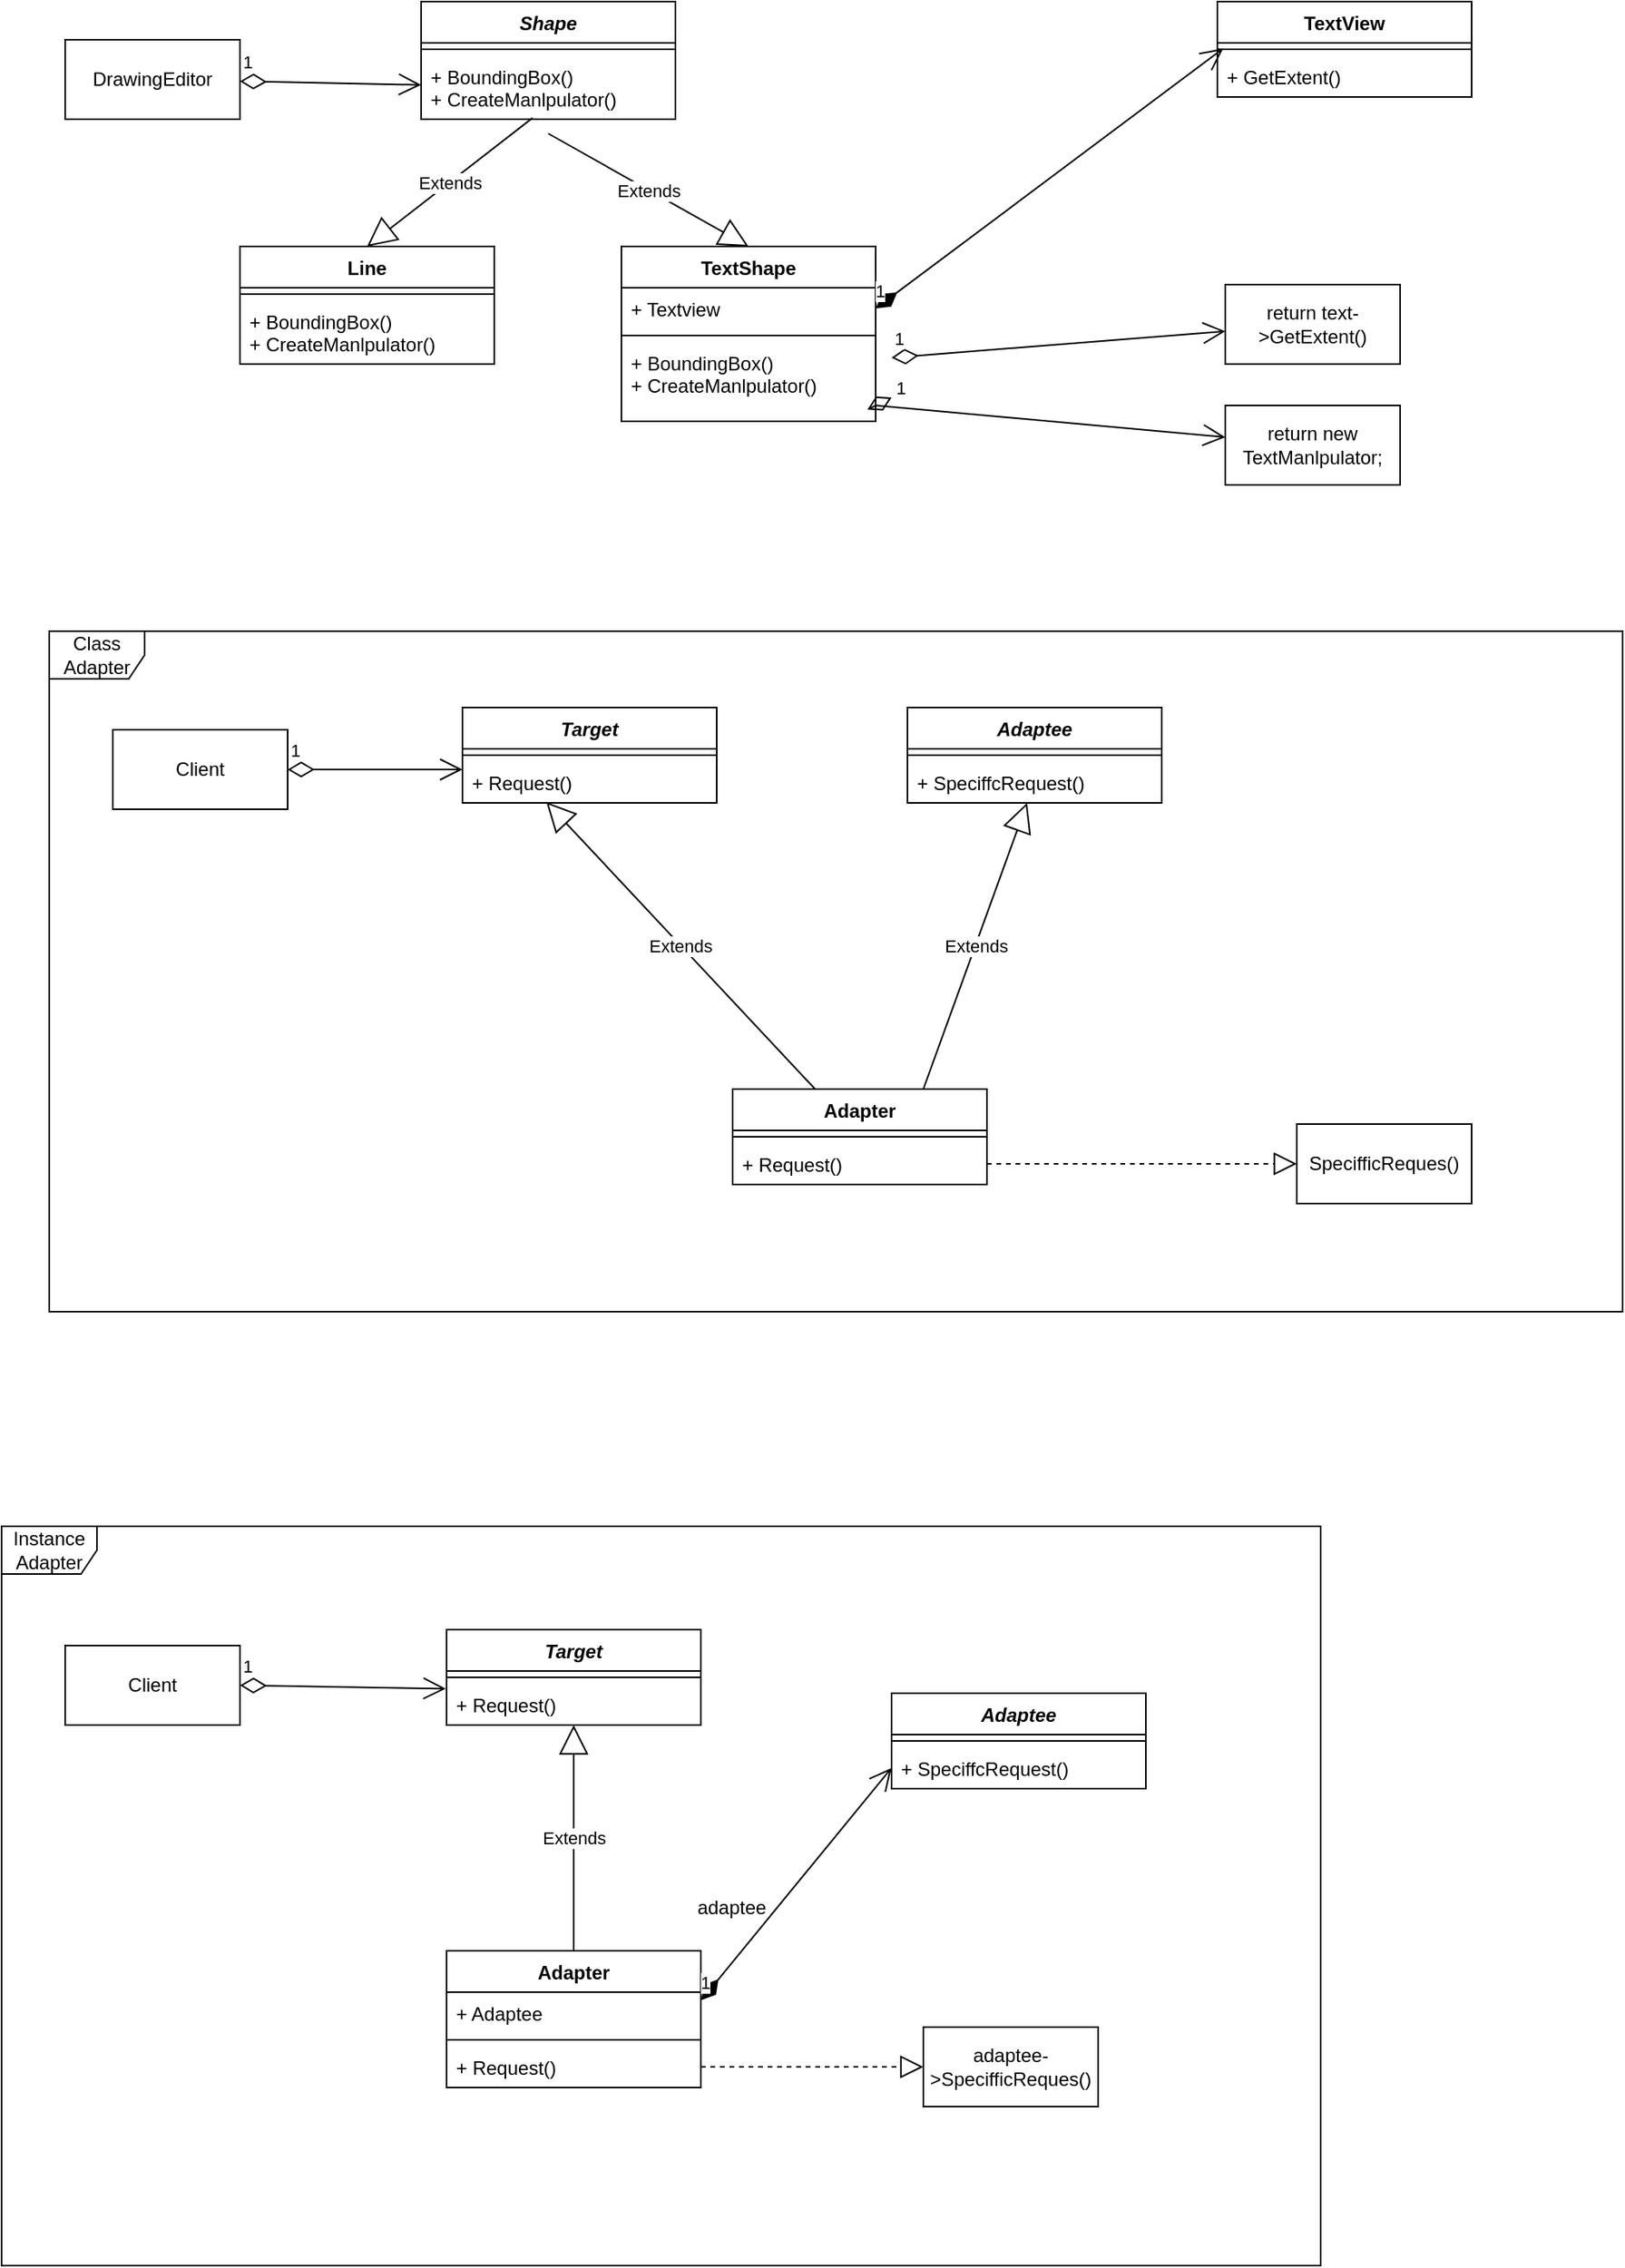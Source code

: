 <mxfile version="21.3.4" type="device">
  <diagram name="第 1 页" id="XPYbZQhi9mjwf-wilqzZ">
    <mxGraphModel dx="1728" dy="937" grid="1" gridSize="10" guides="1" tooltips="1" connect="1" arrows="1" fold="1" page="1" pageScale="1" pageWidth="827" pageHeight="1169" math="0" shadow="0">
      <root>
        <mxCell id="0" />
        <mxCell id="1" parent="0" />
        <mxCell id="UySVTstzkcOTc-2BHn4s-1" value="&lt;i&gt;Shape&lt;/i&gt;" style="swimlane;fontStyle=1;align=center;verticalAlign=top;childLayout=stackLayout;horizontal=1;startSize=26;horizontalStack=0;resizeParent=1;resizeParentMax=0;resizeLast=0;collapsible=1;marginBottom=0;whiteSpace=wrap;html=1;" vertex="1" parent="1">
          <mxGeometry x="334" y="496" width="160" height="74" as="geometry" />
        </mxCell>
        <mxCell id="UySVTstzkcOTc-2BHn4s-3" value="" style="line;strokeWidth=1;fillColor=none;align=left;verticalAlign=middle;spacingTop=-1;spacingLeft=3;spacingRight=3;rotatable=0;labelPosition=right;points=[];portConstraint=eastwest;strokeColor=inherit;" vertex="1" parent="UySVTstzkcOTc-2BHn4s-1">
          <mxGeometry y="26" width="160" height="8" as="geometry" />
        </mxCell>
        <mxCell id="UySVTstzkcOTc-2BHn4s-4" value="+ BoundingBox()&lt;br&gt;+ CreateManlpulator()" style="text;strokeColor=none;fillColor=none;align=left;verticalAlign=top;spacingLeft=4;spacingRight=4;overflow=hidden;rotatable=0;points=[[0,0.5],[1,0.5]];portConstraint=eastwest;whiteSpace=wrap;html=1;" vertex="1" parent="UySVTstzkcOTc-2BHn4s-1">
          <mxGeometry y="34" width="160" height="40" as="geometry" />
        </mxCell>
        <mxCell id="UySVTstzkcOTc-2BHn4s-5" value="DrawingEditor&lt;br&gt;" style="html=1;whiteSpace=wrap;" vertex="1" parent="1">
          <mxGeometry x="110" y="520" width="110" height="50" as="geometry" />
        </mxCell>
        <mxCell id="UySVTstzkcOTc-2BHn4s-6" value="1" style="endArrow=open;html=1;endSize=12;startArrow=diamondThin;startSize=14;startFill=0;align=left;verticalAlign=bottom;rounded=0;" edge="1" parent="1" source="UySVTstzkcOTc-2BHn4s-5" target="UySVTstzkcOTc-2BHn4s-4">
          <mxGeometry x="-1" y="3" relative="1" as="geometry">
            <mxPoint x="180" y="670" as="sourcePoint" />
            <mxPoint x="340" y="670" as="targetPoint" />
          </mxGeometry>
        </mxCell>
        <mxCell id="UySVTstzkcOTc-2BHn4s-7" value="Line" style="swimlane;fontStyle=1;align=center;verticalAlign=top;childLayout=stackLayout;horizontal=1;startSize=26;horizontalStack=0;resizeParent=1;resizeParentMax=0;resizeLast=0;collapsible=1;marginBottom=0;whiteSpace=wrap;html=1;" vertex="1" parent="1">
          <mxGeometry x="220" y="650" width="160" height="74" as="geometry" />
        </mxCell>
        <mxCell id="UySVTstzkcOTc-2BHn4s-9" value="" style="line;strokeWidth=1;fillColor=none;align=left;verticalAlign=middle;spacingTop=-1;spacingLeft=3;spacingRight=3;rotatable=0;labelPosition=right;points=[];portConstraint=eastwest;strokeColor=inherit;" vertex="1" parent="UySVTstzkcOTc-2BHn4s-7">
          <mxGeometry y="26" width="160" height="8" as="geometry" />
        </mxCell>
        <mxCell id="UySVTstzkcOTc-2BHn4s-10" value="+ BoundingBox()&lt;br&gt;+ CreateManlpulator()" style="text;strokeColor=none;fillColor=none;align=left;verticalAlign=top;spacingLeft=4;spacingRight=4;overflow=hidden;rotatable=0;points=[[0,0.5],[1,0.5]];portConstraint=eastwest;whiteSpace=wrap;html=1;" vertex="1" parent="UySVTstzkcOTc-2BHn4s-7">
          <mxGeometry y="34" width="160" height="40" as="geometry" />
        </mxCell>
        <mxCell id="UySVTstzkcOTc-2BHn4s-11" value="Extends" style="endArrow=block;endSize=16;endFill=0;html=1;rounded=0;entryX=0.5;entryY=0;entryDx=0;entryDy=0;exitX=0.438;exitY=0.98;exitDx=0;exitDy=0;exitPerimeter=0;" edge="1" parent="1" source="UySVTstzkcOTc-2BHn4s-4" target="UySVTstzkcOTc-2BHn4s-7">
          <mxGeometry width="160" relative="1" as="geometry">
            <mxPoint x="470" y="660" as="sourcePoint" />
            <mxPoint x="630" y="660" as="targetPoint" />
          </mxGeometry>
        </mxCell>
        <mxCell id="UySVTstzkcOTc-2BHn4s-12" value="TextShape&lt;br&gt;" style="swimlane;fontStyle=1;align=center;verticalAlign=top;childLayout=stackLayout;horizontal=1;startSize=26;horizontalStack=0;resizeParent=1;resizeParentMax=0;resizeLast=0;collapsible=1;marginBottom=0;whiteSpace=wrap;html=1;" vertex="1" parent="1">
          <mxGeometry x="460" y="650" width="160" height="110" as="geometry" />
        </mxCell>
        <mxCell id="UySVTstzkcOTc-2BHn4s-13" value="+ Textview" style="text;strokeColor=none;fillColor=none;align=left;verticalAlign=top;spacingLeft=4;spacingRight=4;overflow=hidden;rotatable=0;points=[[0,0.5],[1,0.5]];portConstraint=eastwest;whiteSpace=wrap;html=1;" vertex="1" parent="UySVTstzkcOTc-2BHn4s-12">
          <mxGeometry y="26" width="160" height="26" as="geometry" />
        </mxCell>
        <mxCell id="UySVTstzkcOTc-2BHn4s-14" value="" style="line;strokeWidth=1;fillColor=none;align=left;verticalAlign=middle;spacingTop=-1;spacingLeft=3;spacingRight=3;rotatable=0;labelPosition=right;points=[];portConstraint=eastwest;strokeColor=inherit;" vertex="1" parent="UySVTstzkcOTc-2BHn4s-12">
          <mxGeometry y="52" width="160" height="8" as="geometry" />
        </mxCell>
        <mxCell id="UySVTstzkcOTc-2BHn4s-15" value="+ BoundingBox()&lt;br&gt;+ CreateManlpulator()" style="text;strokeColor=none;fillColor=none;align=left;verticalAlign=top;spacingLeft=4;spacingRight=4;overflow=hidden;rotatable=0;points=[[0,0.5],[1,0.5]];portConstraint=eastwest;whiteSpace=wrap;html=1;" vertex="1" parent="UySVTstzkcOTc-2BHn4s-12">
          <mxGeometry y="60" width="160" height="50" as="geometry" />
        </mxCell>
        <mxCell id="UySVTstzkcOTc-2BHn4s-16" value="Extends" style="endArrow=block;endSize=16;endFill=0;html=1;rounded=0;entryX=0.5;entryY=0;entryDx=0;entryDy=0;exitX=0.438;exitY=0.98;exitDx=0;exitDy=0;exitPerimeter=0;" edge="1" parent="1" target="UySVTstzkcOTc-2BHn4s-12">
          <mxGeometry width="160" relative="1" as="geometry">
            <mxPoint x="414" y="579" as="sourcePoint" />
            <mxPoint x="310" y="660" as="targetPoint" />
          </mxGeometry>
        </mxCell>
        <mxCell id="UySVTstzkcOTc-2BHn4s-17" value="TextView" style="swimlane;fontStyle=1;align=center;verticalAlign=top;childLayout=stackLayout;horizontal=1;startSize=26;horizontalStack=0;resizeParent=1;resizeParentMax=0;resizeLast=0;collapsible=1;marginBottom=0;whiteSpace=wrap;html=1;" vertex="1" parent="1">
          <mxGeometry x="835" y="496" width="160" height="60" as="geometry" />
        </mxCell>
        <mxCell id="UySVTstzkcOTc-2BHn4s-19" value="" style="line;strokeWidth=1;fillColor=none;align=left;verticalAlign=middle;spacingTop=-1;spacingLeft=3;spacingRight=3;rotatable=0;labelPosition=right;points=[];portConstraint=eastwest;strokeColor=inherit;" vertex="1" parent="UySVTstzkcOTc-2BHn4s-17">
          <mxGeometry y="26" width="160" height="8" as="geometry" />
        </mxCell>
        <mxCell id="UySVTstzkcOTc-2BHn4s-20" value="+ GetExtent()" style="text;strokeColor=none;fillColor=none;align=left;verticalAlign=top;spacingLeft=4;spacingRight=4;overflow=hidden;rotatable=0;points=[[0,0.5],[1,0.5]];portConstraint=eastwest;whiteSpace=wrap;html=1;" vertex="1" parent="UySVTstzkcOTc-2BHn4s-17">
          <mxGeometry y="34" width="160" height="26" as="geometry" />
        </mxCell>
        <mxCell id="UySVTstzkcOTc-2BHn4s-21" value="1" style="endArrow=open;html=1;endSize=12;startArrow=diamondThin;startSize=14;startFill=1;align=left;verticalAlign=bottom;rounded=0;exitX=1;exitY=0.5;exitDx=0;exitDy=0;entryX=0.023;entryY=-0.173;entryDx=0;entryDy=0;entryPerimeter=0;" edge="1" parent="1" source="UySVTstzkcOTc-2BHn4s-13" target="UySVTstzkcOTc-2BHn4s-20">
          <mxGeometry x="-1" y="3" relative="1" as="geometry">
            <mxPoint x="810" y="740" as="sourcePoint" />
            <mxPoint x="970" y="740" as="targetPoint" />
          </mxGeometry>
        </mxCell>
        <mxCell id="UySVTstzkcOTc-2BHn4s-22" value="1" style="endArrow=open;html=1;endSize=12;startArrow=diamondThin;startSize=14;startFill=0;align=left;verticalAlign=bottom;rounded=0;" edge="1" parent="1" target="UySVTstzkcOTc-2BHn4s-24">
          <mxGeometry x="-1" y="3" relative="1" as="geometry">
            <mxPoint x="630" y="720" as="sourcePoint" />
            <mxPoint x="810" y="704.58" as="targetPoint" />
          </mxGeometry>
        </mxCell>
        <mxCell id="UySVTstzkcOTc-2BHn4s-23" value="1" style="endArrow=open;html=1;endSize=12;startArrow=diamondThin;startSize=14;startFill=0;align=left;verticalAlign=bottom;rounded=0;" edge="1" parent="1" target="UySVTstzkcOTc-2BHn4s-25">
          <mxGeometry x="-1" y="3" relative="1" as="geometry">
            <mxPoint x="630" y="745" as="sourcePoint" />
            <mxPoint x="830" y="760" as="targetPoint" />
            <Array as="points">
              <mxPoint x="620" y="750" />
            </Array>
          </mxGeometry>
        </mxCell>
        <mxCell id="UySVTstzkcOTc-2BHn4s-24" value="return text-&amp;gt;GetExtent()" style="html=1;whiteSpace=wrap;" vertex="1" parent="1">
          <mxGeometry x="840" y="674" width="110" height="50" as="geometry" />
        </mxCell>
        <mxCell id="UySVTstzkcOTc-2BHn4s-25" value="return new TextManlpulator;" style="html=1;whiteSpace=wrap;" vertex="1" parent="1">
          <mxGeometry x="840" y="750" width="110" height="50" as="geometry" />
        </mxCell>
        <mxCell id="UySVTstzkcOTc-2BHn4s-28" value="Client" style="html=1;whiteSpace=wrap;" vertex="1" parent="1">
          <mxGeometry x="140" y="954" width="110" height="50" as="geometry" />
        </mxCell>
        <mxCell id="UySVTstzkcOTc-2BHn4s-30" value="&lt;i&gt;Target&lt;/i&gt;" style="swimlane;fontStyle=1;align=center;verticalAlign=top;childLayout=stackLayout;horizontal=1;startSize=26;horizontalStack=0;resizeParent=1;resizeParentMax=0;resizeLast=0;collapsible=1;marginBottom=0;whiteSpace=wrap;html=1;" vertex="1" parent="1">
          <mxGeometry x="360" y="940" width="160" height="60" as="geometry" />
        </mxCell>
        <mxCell id="UySVTstzkcOTc-2BHn4s-32" value="" style="line;strokeWidth=1;fillColor=none;align=left;verticalAlign=middle;spacingTop=-1;spacingLeft=3;spacingRight=3;rotatable=0;labelPosition=right;points=[];portConstraint=eastwest;strokeColor=inherit;" vertex="1" parent="UySVTstzkcOTc-2BHn4s-30">
          <mxGeometry y="26" width="160" height="8" as="geometry" />
        </mxCell>
        <mxCell id="UySVTstzkcOTc-2BHn4s-33" value="+ Request()" style="text;strokeColor=none;fillColor=none;align=left;verticalAlign=top;spacingLeft=4;spacingRight=4;overflow=hidden;rotatable=0;points=[[0,0.5],[1,0.5]];portConstraint=eastwest;whiteSpace=wrap;html=1;" vertex="1" parent="UySVTstzkcOTc-2BHn4s-30">
          <mxGeometry y="34" width="160" height="26" as="geometry" />
        </mxCell>
        <mxCell id="UySVTstzkcOTc-2BHn4s-34" value="&lt;i&gt;Adaptee&lt;/i&gt;" style="swimlane;fontStyle=1;align=center;verticalAlign=top;childLayout=stackLayout;horizontal=1;startSize=26;horizontalStack=0;resizeParent=1;resizeParentMax=0;resizeLast=0;collapsible=1;marginBottom=0;whiteSpace=wrap;html=1;" vertex="1" parent="1">
          <mxGeometry x="640" y="940" width="160" height="60" as="geometry" />
        </mxCell>
        <mxCell id="UySVTstzkcOTc-2BHn4s-36" value="" style="line;strokeWidth=1;fillColor=none;align=left;verticalAlign=middle;spacingTop=-1;spacingLeft=3;spacingRight=3;rotatable=0;labelPosition=right;points=[];portConstraint=eastwest;strokeColor=inherit;" vertex="1" parent="UySVTstzkcOTc-2BHn4s-34">
          <mxGeometry y="26" width="160" height="8" as="geometry" />
        </mxCell>
        <mxCell id="UySVTstzkcOTc-2BHn4s-37" value="+ SpeciffcRequest()" style="text;strokeColor=none;fillColor=none;align=left;verticalAlign=top;spacingLeft=4;spacingRight=4;overflow=hidden;rotatable=0;points=[[0,0.5],[1,0.5]];portConstraint=eastwest;whiteSpace=wrap;html=1;" vertex="1" parent="UySVTstzkcOTc-2BHn4s-34">
          <mxGeometry y="34" width="160" height="26" as="geometry" />
        </mxCell>
        <mxCell id="UySVTstzkcOTc-2BHn4s-38" value="Extends" style="endArrow=block;endSize=16;endFill=0;html=1;rounded=0;entryX=0.33;entryY=0.981;entryDx=0;entryDy=0;entryPerimeter=0;" edge="1" parent="1" source="UySVTstzkcOTc-2BHn4s-40" target="UySVTstzkcOTc-2BHn4s-33">
          <mxGeometry width="160" relative="1" as="geometry">
            <mxPoint x="540" y="1150" as="sourcePoint" />
            <mxPoint x="820" y="1140" as="targetPoint" />
          </mxGeometry>
        </mxCell>
        <mxCell id="UySVTstzkcOTc-2BHn4s-39" value="Extends" style="endArrow=block;endSize=16;endFill=0;html=1;rounded=0;exitX=0.75;exitY=0;exitDx=0;exitDy=0;" edge="1" parent="1" source="UySVTstzkcOTc-2BHn4s-40" target="UySVTstzkcOTc-2BHn4s-37">
          <mxGeometry width="160" relative="1" as="geometry">
            <mxPoint x="670" y="1150" as="sourcePoint" />
            <mxPoint x="830" y="1150" as="targetPoint" />
          </mxGeometry>
        </mxCell>
        <mxCell id="UySVTstzkcOTc-2BHn4s-40" value="Adapter" style="swimlane;fontStyle=1;align=center;verticalAlign=top;childLayout=stackLayout;horizontal=1;startSize=26;horizontalStack=0;resizeParent=1;resizeParentMax=0;resizeLast=0;collapsible=1;marginBottom=0;whiteSpace=wrap;html=1;" vertex="1" parent="1">
          <mxGeometry x="530" y="1180" width="160" height="60" as="geometry" />
        </mxCell>
        <mxCell id="UySVTstzkcOTc-2BHn4s-42" value="" style="line;strokeWidth=1;fillColor=none;align=left;verticalAlign=middle;spacingTop=-1;spacingLeft=3;spacingRight=3;rotatable=0;labelPosition=right;points=[];portConstraint=eastwest;strokeColor=inherit;" vertex="1" parent="UySVTstzkcOTc-2BHn4s-40">
          <mxGeometry y="26" width="160" height="8" as="geometry" />
        </mxCell>
        <mxCell id="UySVTstzkcOTc-2BHn4s-43" value="+ Request()" style="text;strokeColor=none;fillColor=none;align=left;verticalAlign=top;spacingLeft=4;spacingRight=4;overflow=hidden;rotatable=0;points=[[0,0.5],[1,0.5]];portConstraint=eastwest;whiteSpace=wrap;html=1;" vertex="1" parent="UySVTstzkcOTc-2BHn4s-40">
          <mxGeometry y="34" width="160" height="26" as="geometry" />
        </mxCell>
        <mxCell id="UySVTstzkcOTc-2BHn4s-44" value="1" style="endArrow=open;html=1;endSize=12;startArrow=diamondThin;startSize=14;startFill=0;align=left;verticalAlign=bottom;rounded=0;" edge="1" parent="1" source="UySVTstzkcOTc-2BHn4s-28">
          <mxGeometry x="-1" y="3" relative="1" as="geometry">
            <mxPoint x="150" y="1050" as="sourcePoint" />
            <mxPoint x="360" y="979" as="targetPoint" />
          </mxGeometry>
        </mxCell>
        <mxCell id="UySVTstzkcOTc-2BHn4s-45" value="" style="endArrow=block;dashed=1;endFill=0;endSize=12;html=1;rounded=0;exitX=1;exitY=0.5;exitDx=0;exitDy=0;" edge="1" parent="1" source="UySVTstzkcOTc-2BHn4s-43" target="UySVTstzkcOTc-2BHn4s-46">
          <mxGeometry width="160" relative="1" as="geometry">
            <mxPoint x="780" y="1240" as="sourcePoint" />
            <mxPoint x="940" y="1230" as="targetPoint" />
          </mxGeometry>
        </mxCell>
        <mxCell id="UySVTstzkcOTc-2BHn4s-46" value="SpecifficReques()" style="html=1;whiteSpace=wrap;" vertex="1" parent="1">
          <mxGeometry x="885" y="1202" width="110" height="50" as="geometry" />
        </mxCell>
        <mxCell id="UySVTstzkcOTc-2BHn4s-47" value="Class Adapter&lt;br&gt;" style="shape=umlFrame;whiteSpace=wrap;html=1;pointerEvents=0;" vertex="1" parent="1">
          <mxGeometry x="100" y="892" width="990" height="428" as="geometry" />
        </mxCell>
        <mxCell id="UySVTstzkcOTc-2BHn4s-48" value="Client" style="html=1;whiteSpace=wrap;" vertex="1" parent="1">
          <mxGeometry x="110" y="1530" width="110" height="50" as="geometry" />
        </mxCell>
        <mxCell id="UySVTstzkcOTc-2BHn4s-49" value="&lt;i&gt;Target&lt;/i&gt;" style="swimlane;fontStyle=1;align=center;verticalAlign=top;childLayout=stackLayout;horizontal=1;startSize=26;horizontalStack=0;resizeParent=1;resizeParentMax=0;resizeLast=0;collapsible=1;marginBottom=0;whiteSpace=wrap;html=1;" vertex="1" parent="1">
          <mxGeometry x="350" y="1520" width="160" height="60" as="geometry" />
        </mxCell>
        <mxCell id="UySVTstzkcOTc-2BHn4s-50" value="" style="line;strokeWidth=1;fillColor=none;align=left;verticalAlign=middle;spacingTop=-1;spacingLeft=3;spacingRight=3;rotatable=0;labelPosition=right;points=[];portConstraint=eastwest;strokeColor=inherit;" vertex="1" parent="UySVTstzkcOTc-2BHn4s-49">
          <mxGeometry y="26" width="160" height="8" as="geometry" />
        </mxCell>
        <mxCell id="UySVTstzkcOTc-2BHn4s-51" value="+ Request()" style="text;strokeColor=none;fillColor=none;align=left;verticalAlign=top;spacingLeft=4;spacingRight=4;overflow=hidden;rotatable=0;points=[[0,0.5],[1,0.5]];portConstraint=eastwest;whiteSpace=wrap;html=1;" vertex="1" parent="UySVTstzkcOTc-2BHn4s-49">
          <mxGeometry y="34" width="160" height="26" as="geometry" />
        </mxCell>
        <mxCell id="UySVTstzkcOTc-2BHn4s-52" value="&lt;i&gt;Adaptee&lt;/i&gt;" style="swimlane;fontStyle=1;align=center;verticalAlign=top;childLayout=stackLayout;horizontal=1;startSize=26;horizontalStack=0;resizeParent=1;resizeParentMax=0;resizeLast=0;collapsible=1;marginBottom=0;whiteSpace=wrap;html=1;" vertex="1" parent="1">
          <mxGeometry x="630" y="1560" width="160" height="60" as="geometry" />
        </mxCell>
        <mxCell id="UySVTstzkcOTc-2BHn4s-53" value="" style="line;strokeWidth=1;fillColor=none;align=left;verticalAlign=middle;spacingTop=-1;spacingLeft=3;spacingRight=3;rotatable=0;labelPosition=right;points=[];portConstraint=eastwest;strokeColor=inherit;" vertex="1" parent="UySVTstzkcOTc-2BHn4s-52">
          <mxGeometry y="26" width="160" height="8" as="geometry" />
        </mxCell>
        <mxCell id="UySVTstzkcOTc-2BHn4s-54" value="+ SpeciffcRequest()" style="text;strokeColor=none;fillColor=none;align=left;verticalAlign=top;spacingLeft=4;spacingRight=4;overflow=hidden;rotatable=0;points=[[0,0.5],[1,0.5]];portConstraint=eastwest;whiteSpace=wrap;html=1;" vertex="1" parent="UySVTstzkcOTc-2BHn4s-52">
          <mxGeometry y="34" width="160" height="26" as="geometry" />
        </mxCell>
        <mxCell id="UySVTstzkcOTc-2BHn4s-55" value="adaptee-&amp;gt;SpecifficReques()" style="html=1;whiteSpace=wrap;" vertex="1" parent="1">
          <mxGeometry x="650" y="1770" width="110" height="50" as="geometry" />
        </mxCell>
        <mxCell id="UySVTstzkcOTc-2BHn4s-59" value="1" style="endArrow=open;html=1;endSize=12;startArrow=diamondThin;startSize=14;startFill=0;align=left;verticalAlign=bottom;rounded=0;entryX=-0.003;entryY=0.122;entryDx=0;entryDy=0;entryPerimeter=0;exitX=1;exitY=0.5;exitDx=0;exitDy=0;" edge="1" parent="1" source="UySVTstzkcOTc-2BHn4s-48" target="UySVTstzkcOTc-2BHn4s-51">
          <mxGeometry x="-1" y="3" relative="1" as="geometry">
            <mxPoint x="140" y="1580" as="sourcePoint" />
            <mxPoint x="300" y="1580" as="targetPoint" />
          </mxGeometry>
        </mxCell>
        <mxCell id="UySVTstzkcOTc-2BHn4s-60" value="Adapter" style="swimlane;fontStyle=1;align=center;verticalAlign=top;childLayout=stackLayout;horizontal=1;startSize=26;horizontalStack=0;resizeParent=1;resizeParentMax=0;resizeLast=0;collapsible=1;marginBottom=0;whiteSpace=wrap;html=1;" vertex="1" parent="1">
          <mxGeometry x="350" y="1722" width="160" height="86" as="geometry" />
        </mxCell>
        <mxCell id="UySVTstzkcOTc-2BHn4s-61" value="+ Adaptee" style="text;strokeColor=none;fillColor=none;align=left;verticalAlign=top;spacingLeft=4;spacingRight=4;overflow=hidden;rotatable=0;points=[[0,0.5],[1,0.5]];portConstraint=eastwest;whiteSpace=wrap;html=1;" vertex="1" parent="UySVTstzkcOTc-2BHn4s-60">
          <mxGeometry y="26" width="160" height="26" as="geometry" />
        </mxCell>
        <mxCell id="UySVTstzkcOTc-2BHn4s-62" value="" style="line;strokeWidth=1;fillColor=none;align=left;verticalAlign=middle;spacingTop=-1;spacingLeft=3;spacingRight=3;rotatable=0;labelPosition=right;points=[];portConstraint=eastwest;strokeColor=inherit;" vertex="1" parent="UySVTstzkcOTc-2BHn4s-60">
          <mxGeometry y="52" width="160" height="8" as="geometry" />
        </mxCell>
        <mxCell id="UySVTstzkcOTc-2BHn4s-63" value="+ Request()" style="text;strokeColor=none;fillColor=none;align=left;verticalAlign=top;spacingLeft=4;spacingRight=4;overflow=hidden;rotatable=0;points=[[0,0.5],[1,0.5]];portConstraint=eastwest;whiteSpace=wrap;html=1;" vertex="1" parent="UySVTstzkcOTc-2BHn4s-60">
          <mxGeometry y="60" width="160" height="26" as="geometry" />
        </mxCell>
        <mxCell id="UySVTstzkcOTc-2BHn4s-65" value="Extends" style="endArrow=block;endSize=16;endFill=0;html=1;rounded=0;" edge="1" parent="1" source="UySVTstzkcOTc-2BHn4s-60" target="UySVTstzkcOTc-2BHn4s-51">
          <mxGeometry width="160" relative="1" as="geometry">
            <mxPoint x="520" y="1720" as="sourcePoint" />
            <mxPoint x="950" y="1730" as="targetPoint" />
          </mxGeometry>
        </mxCell>
        <mxCell id="UySVTstzkcOTc-2BHn4s-66" value="1" style="endArrow=open;html=1;endSize=12;startArrow=diamondThin;startSize=14;startFill=1;align=left;verticalAlign=bottom;rounded=0;entryX=0;entryY=0.5;entryDx=0;entryDy=0;exitX=1.002;exitY=0.192;exitDx=0;exitDy=0;exitPerimeter=0;" edge="1" parent="1" source="UySVTstzkcOTc-2BHn4s-61" target="UySVTstzkcOTc-2BHn4s-54">
          <mxGeometry x="-1" y="3" relative="1" as="geometry">
            <mxPoint x="500" y="1750" as="sourcePoint" />
            <mxPoint x="660" y="1750" as="targetPoint" />
          </mxGeometry>
        </mxCell>
        <mxCell id="UySVTstzkcOTc-2BHn4s-68" value="adaptee" style="text;html=1;align=center;verticalAlign=middle;resizable=0;points=[];autosize=1;strokeColor=none;fillColor=none;" vertex="1" parent="1">
          <mxGeometry x="494" y="1680" width="70" height="30" as="geometry" />
        </mxCell>
        <mxCell id="UySVTstzkcOTc-2BHn4s-69" value="" style="endArrow=block;dashed=1;endFill=0;endSize=12;html=1;rounded=0;entryX=0;entryY=0.5;entryDx=0;entryDy=0;exitX=1;exitY=0.5;exitDx=0;exitDy=0;" edge="1" parent="1" source="UySVTstzkcOTc-2BHn4s-63" target="UySVTstzkcOTc-2BHn4s-55">
          <mxGeometry width="160" relative="1" as="geometry">
            <mxPoint x="330" y="1880" as="sourcePoint" />
            <mxPoint x="490" y="1880" as="targetPoint" />
          </mxGeometry>
        </mxCell>
        <mxCell id="UySVTstzkcOTc-2BHn4s-70" value="Instance Adapter" style="shape=umlFrame;whiteSpace=wrap;html=1;pointerEvents=0;" vertex="1" parent="1">
          <mxGeometry x="70" y="1455" width="830" height="465" as="geometry" />
        </mxCell>
      </root>
    </mxGraphModel>
  </diagram>
</mxfile>
